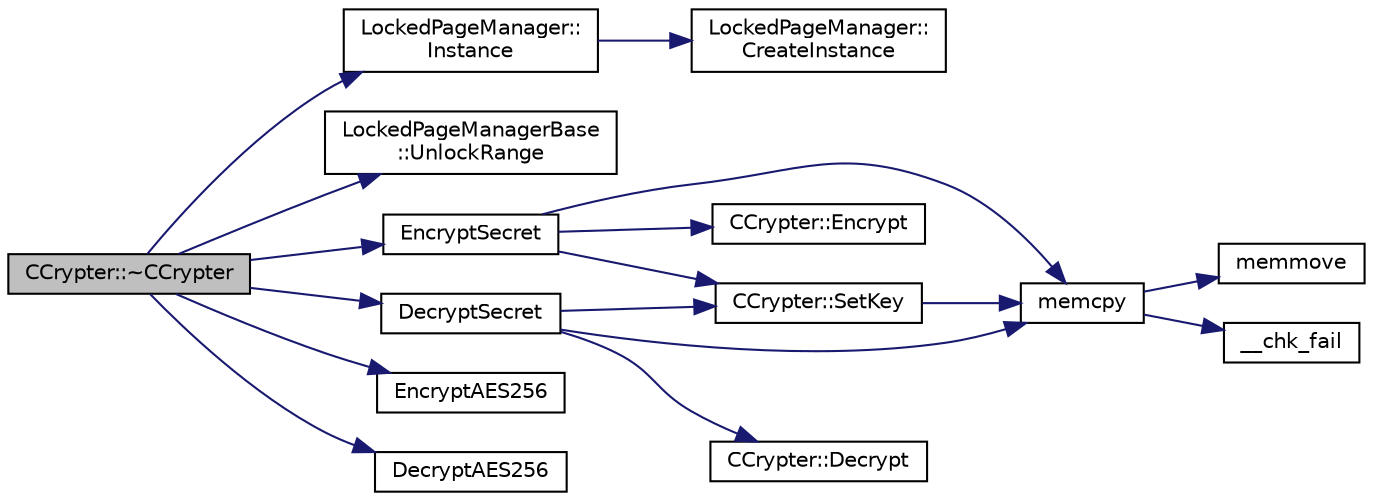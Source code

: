 digraph "CCrypter::~CCrypter"
{
  edge [fontname="Helvetica",fontsize="10",labelfontname="Helvetica",labelfontsize="10"];
  node [fontname="Helvetica",fontsize="10",shape=record];
  rankdir="LR";
  Node5 [label="CCrypter::~CCrypter",height=0.2,width=0.4,color="black", fillcolor="grey75", style="filled", fontcolor="black"];
  Node5 -> Node6 [color="midnightblue",fontsize="10",style="solid",fontname="Helvetica"];
  Node6 [label="LockedPageManager::\lInstance",height=0.2,width=0.4,color="black", fillcolor="white", style="filled",URL="$da/d1c/class_locked_page_manager.html#ac9b1d42d240dba4714a35fff970b6dde"];
  Node6 -> Node7 [color="midnightblue",fontsize="10",style="solid",fontname="Helvetica"];
  Node7 [label="LockedPageManager::\lCreateInstance",height=0.2,width=0.4,color="black", fillcolor="white", style="filled",URL="$da/d1c/class_locked_page_manager.html#a3933ba60669b1c1b0ef03222637257e7"];
  Node5 -> Node8 [color="midnightblue",fontsize="10",style="solid",fontname="Helvetica"];
  Node8 [label="LockedPageManagerBase\l::UnlockRange",height=0.2,width=0.4,color="black", fillcolor="white", style="filled",URL="$df/d71/class_locked_page_manager_base.html#a34bcf7b9120295ed178fe9545ed229af"];
  Node5 -> Node9 [color="midnightblue",fontsize="10",style="solid",fontname="Helvetica"];
  Node9 [label="EncryptSecret",height=0.2,width=0.4,color="black", fillcolor="white", style="filled",URL="$df/d1f/crypter_8h.html#a4fa4e3134d2b6e4913b9ce6369820697"];
  Node9 -> Node10 [color="midnightblue",fontsize="10",style="solid",fontname="Helvetica"];
  Node10 [label="memcpy",height=0.2,width=0.4,color="black", fillcolor="white", style="filled",URL="$d5/d9f/glibc__compat_8cpp.html#a0f46826ab0466591e136db24394923cf"];
  Node10 -> Node11 [color="midnightblue",fontsize="10",style="solid",fontname="Helvetica"];
  Node11 [label="memmove",height=0.2,width=0.4,color="black", fillcolor="white", style="filled",URL="$d5/d9f/glibc__compat_8cpp.html#a9778d49e9029dd75bc53ecbbf9f5e9a1"];
  Node10 -> Node12 [color="midnightblue",fontsize="10",style="solid",fontname="Helvetica"];
  Node12 [label="__chk_fail",height=0.2,width=0.4,color="black", fillcolor="white", style="filled",URL="$d5/d9f/glibc__compat_8cpp.html#a424ac71631da5ada2976630ff67051d1"];
  Node9 -> Node13 [color="midnightblue",fontsize="10",style="solid",fontname="Helvetica"];
  Node13 [label="CCrypter::SetKey",height=0.2,width=0.4,color="black", fillcolor="white", style="filled",URL="$d7/d89/class_c_crypter.html#a0d948dd4796e2420e1dd9c1ddbf7974e"];
  Node13 -> Node10 [color="midnightblue",fontsize="10",style="solid",fontname="Helvetica"];
  Node9 -> Node14 [color="midnightblue",fontsize="10",style="solid",fontname="Helvetica"];
  Node14 [label="CCrypter::Encrypt",height=0.2,width=0.4,color="black", fillcolor="white", style="filled",URL="$d7/d89/class_c_crypter.html#a124fcd3021569a660ce2daa3391c8ea4"];
  Node5 -> Node15 [color="midnightblue",fontsize="10",style="solid",fontname="Helvetica"];
  Node15 [label="DecryptSecret",height=0.2,width=0.4,color="black", fillcolor="white", style="filled",URL="$df/d1f/crypter_8h.html#aded00aa7498a7485a00e77a20856b3e4"];
  Node15 -> Node10 [color="midnightblue",fontsize="10",style="solid",fontname="Helvetica"];
  Node15 -> Node13 [color="midnightblue",fontsize="10",style="solid",fontname="Helvetica"];
  Node15 -> Node16 [color="midnightblue",fontsize="10",style="solid",fontname="Helvetica"];
  Node16 [label="CCrypter::Decrypt",height=0.2,width=0.4,color="black", fillcolor="white", style="filled",URL="$d7/d89/class_c_crypter.html#a4dbabed4975d4435d22c76deac43df7f"];
  Node5 -> Node17 [color="midnightblue",fontsize="10",style="solid",fontname="Helvetica"];
  Node17 [label="EncryptAES256",height=0.2,width=0.4,color="black", fillcolor="white", style="filled",URL="$df/d1f/crypter_8h.html#a226a32c844661568e96a8e4facdb4804"];
  Node5 -> Node18 [color="midnightblue",fontsize="10",style="solid",fontname="Helvetica"];
  Node18 [label="DecryptAES256",height=0.2,width=0.4,color="black", fillcolor="white", style="filled",URL="$df/d1f/crypter_8h.html#ae8eca4e4f0534b828d8a2a549536c762"];
}
